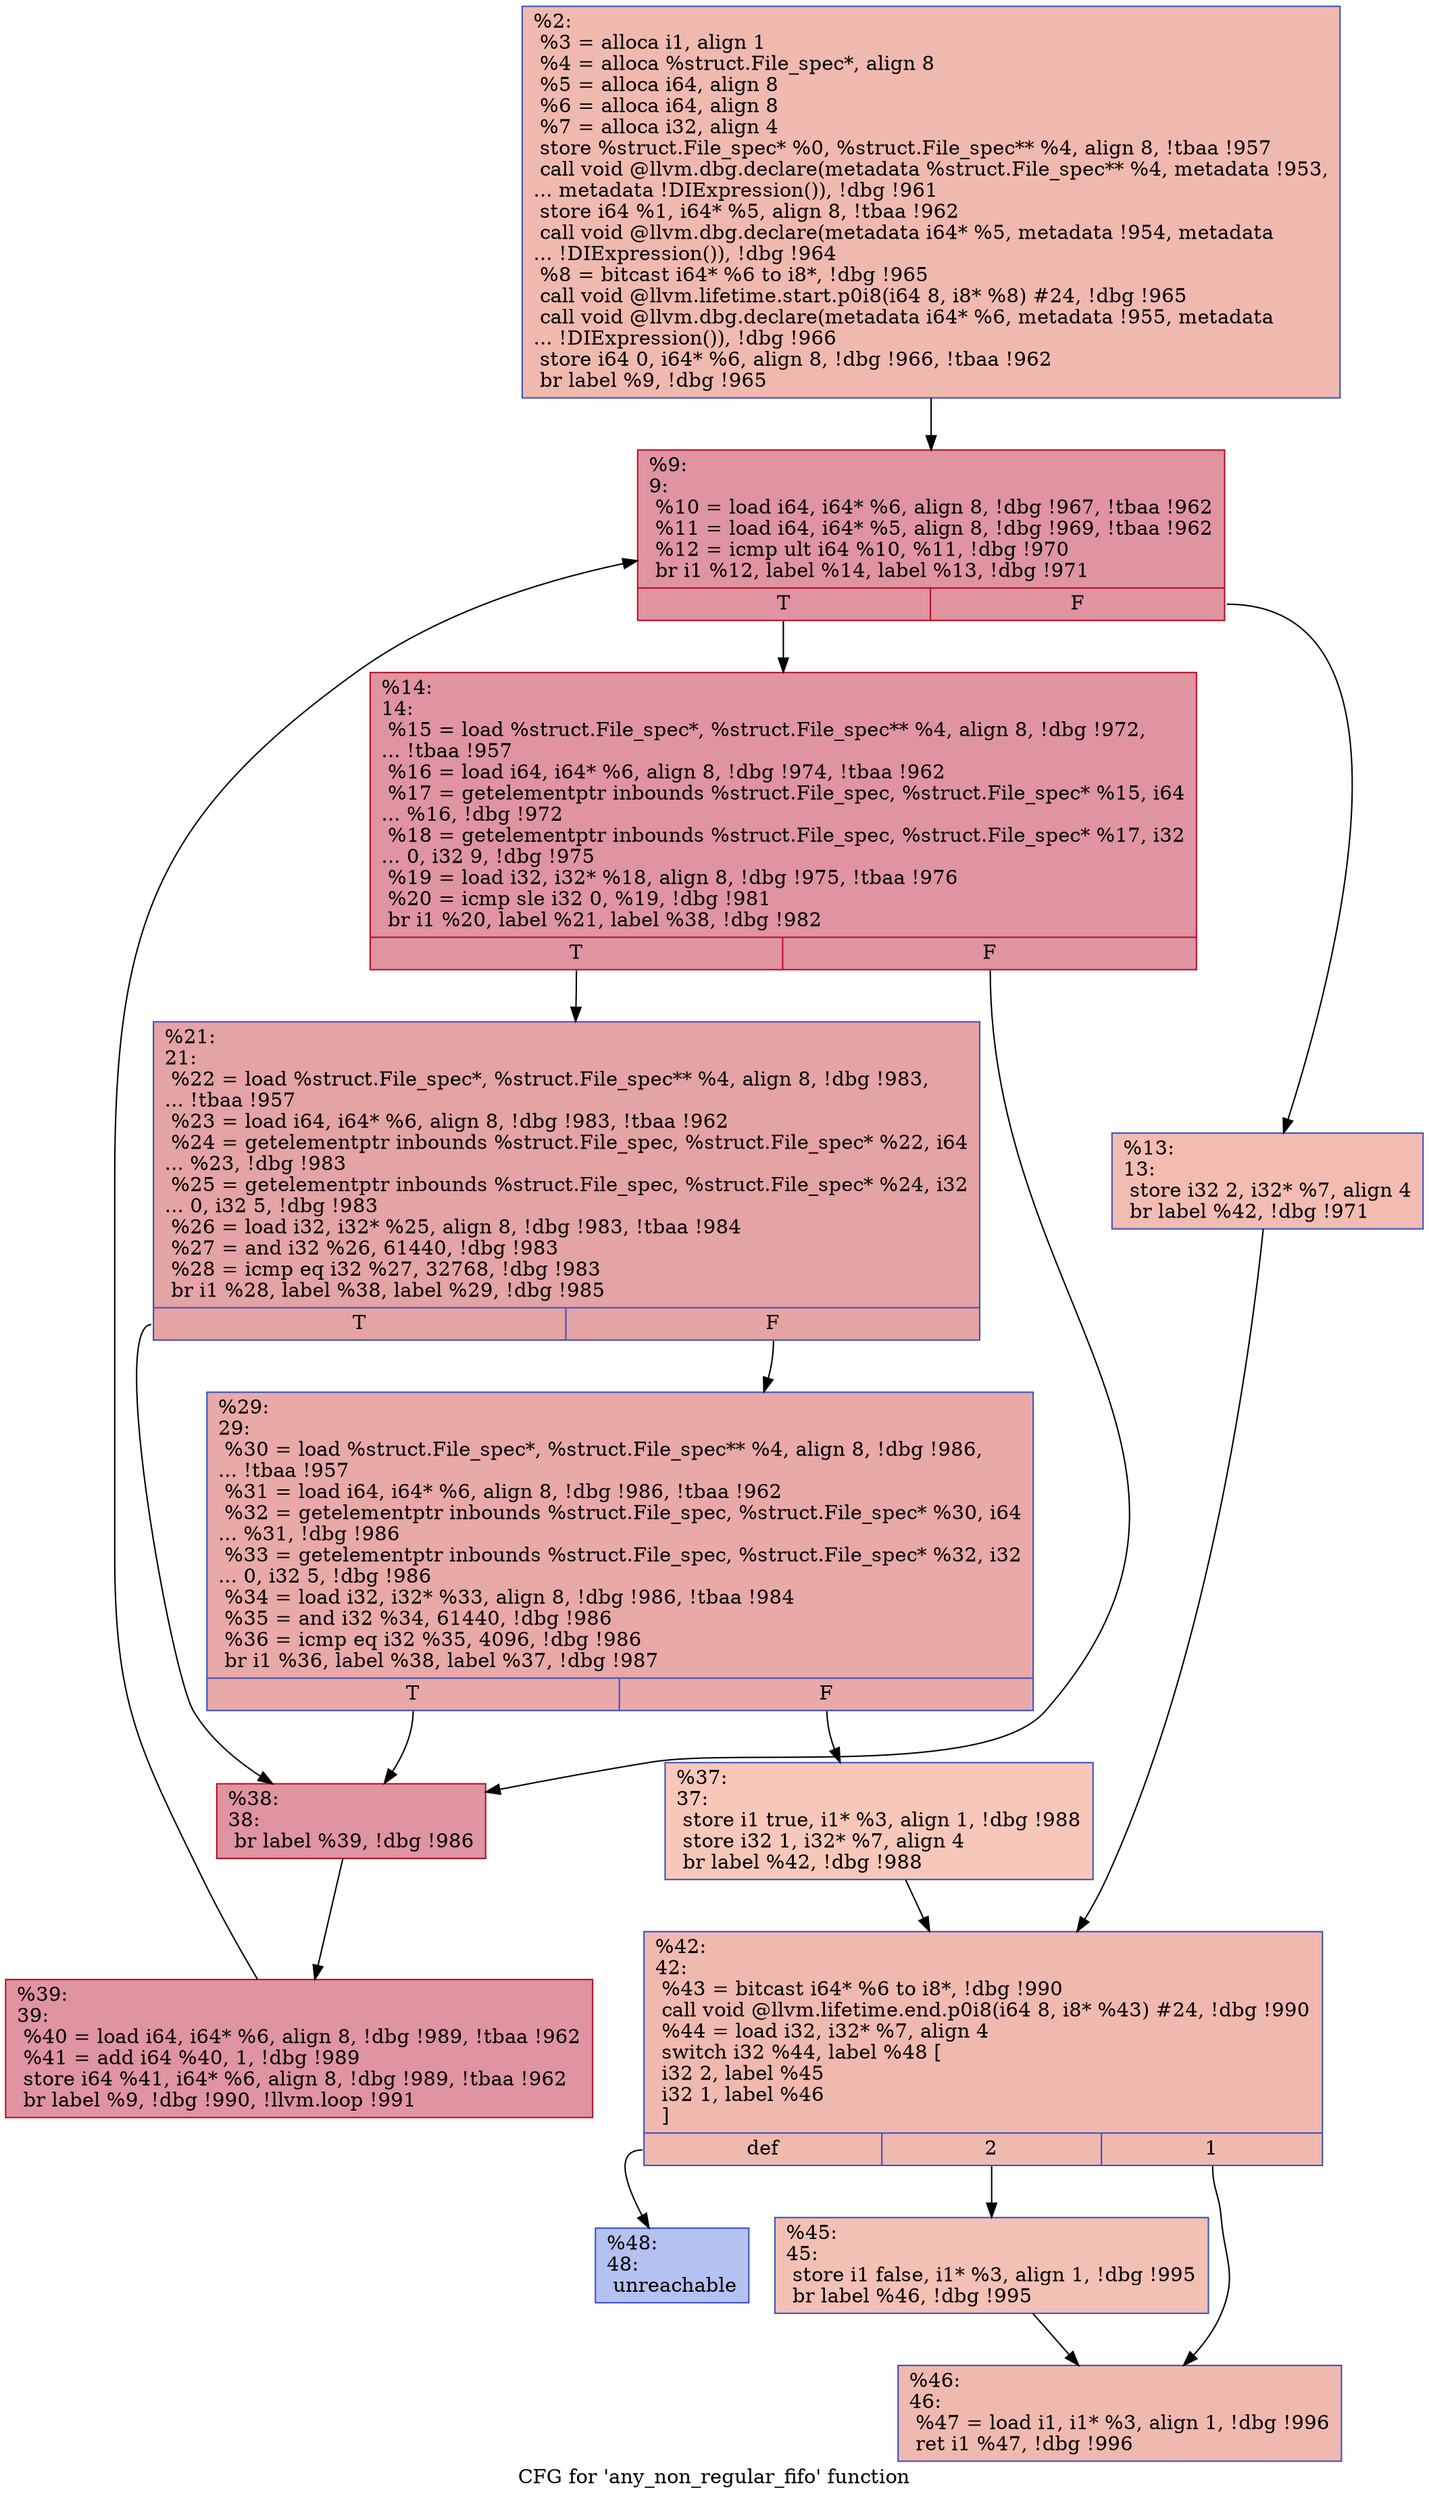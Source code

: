 digraph "CFG for 'any_non_regular_fifo' function" {
	label="CFG for 'any_non_regular_fifo' function";

	Node0x102ba50 [shape=record,color="#3d50c3ff", style=filled, fillcolor="#de614d70",label="{%2:\l  %3 = alloca i1, align 1\l  %4 = alloca %struct.File_spec*, align 8\l  %5 = alloca i64, align 8\l  %6 = alloca i64, align 8\l  %7 = alloca i32, align 4\l  store %struct.File_spec* %0, %struct.File_spec** %4, align 8, !tbaa !957\l  call void @llvm.dbg.declare(metadata %struct.File_spec** %4, metadata !953,\l... metadata !DIExpression()), !dbg !961\l  store i64 %1, i64* %5, align 8, !tbaa !962\l  call void @llvm.dbg.declare(metadata i64* %5, metadata !954, metadata\l... !DIExpression()), !dbg !964\l  %8 = bitcast i64* %6 to i8*, !dbg !965\l  call void @llvm.lifetime.start.p0i8(i64 8, i8* %8) #24, !dbg !965\l  call void @llvm.dbg.declare(metadata i64* %6, metadata !955, metadata\l... !DIExpression()), !dbg !966\l  store i64 0, i64* %6, align 8, !dbg !966, !tbaa !962\l  br label %9, !dbg !965\l}"];
	Node0x102ba50 -> Node0x102bb10;
	Node0x102bb10 [shape=record,color="#b70d28ff", style=filled, fillcolor="#b70d2870",label="{%9:\l9:                                                \l  %10 = load i64, i64* %6, align 8, !dbg !967, !tbaa !962\l  %11 = load i64, i64* %5, align 8, !dbg !969, !tbaa !962\l  %12 = icmp ult i64 %10, %11, !dbg !970\l  br i1 %12, label %14, label %13, !dbg !971\l|{<s0>T|<s1>F}}"];
	Node0x102bb10:s0 -> Node0x102bbb0;
	Node0x102bb10:s1 -> Node0x102bb60;
	Node0x102bb60 [shape=record,color="#3d50c3ff", style=filled, fillcolor="#e1675170",label="{%13:\l13:                                               \l  store i32 2, i32* %7, align 4\l  br label %42, !dbg !971\l}"];
	Node0x102bb60 -> Node0x102bd90;
	Node0x102bbb0 [shape=record,color="#b70d28ff", style=filled, fillcolor="#b70d2870",label="{%14:\l14:                                               \l  %15 = load %struct.File_spec*, %struct.File_spec** %4, align 8, !dbg !972,\l... !tbaa !957\l  %16 = load i64, i64* %6, align 8, !dbg !974, !tbaa !962\l  %17 = getelementptr inbounds %struct.File_spec, %struct.File_spec* %15, i64\l... %16, !dbg !972\l  %18 = getelementptr inbounds %struct.File_spec, %struct.File_spec* %17, i32\l... 0, i32 9, !dbg !975\l  %19 = load i32, i32* %18, align 8, !dbg !975, !tbaa !976\l  %20 = icmp sle i32 0, %19, !dbg !981\l  br i1 %20, label %21, label %38, !dbg !982\l|{<s0>T|<s1>F}}"];
	Node0x102bbb0:s0 -> Node0x102bc00;
	Node0x102bbb0:s1 -> Node0x102bcf0;
	Node0x102bc00 [shape=record,color="#3d50c3ff", style=filled, fillcolor="#c32e3170",label="{%21:\l21:                                               \l  %22 = load %struct.File_spec*, %struct.File_spec** %4, align 8, !dbg !983,\l... !tbaa !957\l  %23 = load i64, i64* %6, align 8, !dbg !983, !tbaa !962\l  %24 = getelementptr inbounds %struct.File_spec, %struct.File_spec* %22, i64\l... %23, !dbg !983\l  %25 = getelementptr inbounds %struct.File_spec, %struct.File_spec* %24, i32\l... 0, i32 5, !dbg !983\l  %26 = load i32, i32* %25, align 8, !dbg !983, !tbaa !984\l  %27 = and i32 %26, 61440, !dbg !983\l  %28 = icmp eq i32 %27, 32768, !dbg !983\l  br i1 %28, label %38, label %29, !dbg !985\l|{<s0>T|<s1>F}}"];
	Node0x102bc00:s0 -> Node0x102bcf0;
	Node0x102bc00:s1 -> Node0x102bc50;
	Node0x102bc50 [shape=record,color="#3d50c3ff", style=filled, fillcolor="#ca3b3770",label="{%29:\l29:                                               \l  %30 = load %struct.File_spec*, %struct.File_spec** %4, align 8, !dbg !986,\l... !tbaa !957\l  %31 = load i64, i64* %6, align 8, !dbg !986, !tbaa !962\l  %32 = getelementptr inbounds %struct.File_spec, %struct.File_spec* %30, i64\l... %31, !dbg !986\l  %33 = getelementptr inbounds %struct.File_spec, %struct.File_spec* %32, i32\l... 0, i32 5, !dbg !986\l  %34 = load i32, i32* %33, align 8, !dbg !986, !tbaa !984\l  %35 = and i32 %34, 61440, !dbg !986\l  %36 = icmp eq i32 %35, 4096, !dbg !986\l  br i1 %36, label %38, label %37, !dbg !987\l|{<s0>T|<s1>F}}"];
	Node0x102bc50:s0 -> Node0x102bcf0;
	Node0x102bc50:s1 -> Node0x102bca0;
	Node0x102bca0 [shape=record,color="#3d50c3ff", style=filled, fillcolor="#ec7f6370",label="{%37:\l37:                                               \l  store i1 true, i1* %3, align 1, !dbg !988\l  store i32 1, i32* %7, align 4\l  br label %42, !dbg !988\l}"];
	Node0x102bca0 -> Node0x102bd90;
	Node0x102bcf0 [shape=record,color="#b70d28ff", style=filled, fillcolor="#b70d2870",label="{%38:\l38:                                               \l  br label %39, !dbg !986\l}"];
	Node0x102bcf0 -> Node0x102bd40;
	Node0x102bd40 [shape=record,color="#b70d28ff", style=filled, fillcolor="#b70d2870",label="{%39:\l39:                                               \l  %40 = load i64, i64* %6, align 8, !dbg !989, !tbaa !962\l  %41 = add i64 %40, 1, !dbg !989\l  store i64 %41, i64* %6, align 8, !dbg !989, !tbaa !962\l  br label %9, !dbg !990, !llvm.loop !991\l}"];
	Node0x102bd40 -> Node0x102bb10;
	Node0x102bd90 [shape=record,color="#3d50c3ff", style=filled, fillcolor="#de614d70",label="{%42:\l42:                                               \l  %43 = bitcast i64* %6 to i8*, !dbg !990\l  call void @llvm.lifetime.end.p0i8(i64 8, i8* %43) #24, !dbg !990\l  %44 = load i32, i32* %7, align 4\l  switch i32 %44, label %48 [\l    i32 2, label %45\l    i32 1, label %46\l  ]\l|{<s0>def|<s1>2|<s2>1}}"];
	Node0x102bd90:s0 -> Node0x102be80;
	Node0x102bd90:s1 -> Node0x102bde0;
	Node0x102bd90:s2 -> Node0x102be30;
	Node0x102bde0 [shape=record,color="#3d50c3ff", style=filled, fillcolor="#e5705870",label="{%45:\l45:                                               \l  store i1 false, i1* %3, align 1, !dbg !995\l  br label %46, !dbg !995\l}"];
	Node0x102bde0 -> Node0x102be30;
	Node0x102be30 [shape=record,color="#3d50c3ff", style=filled, fillcolor="#de614d70",label="{%46:\l46:                                               \l  %47 = load i1, i1* %3, align 1, !dbg !996\l  ret i1 %47, !dbg !996\l}"];
	Node0x102be80 [shape=record,color="#3d50c3ff", style=filled, fillcolor="#5572df70",label="{%48:\l48:                                               \l  unreachable\l}"];
}
